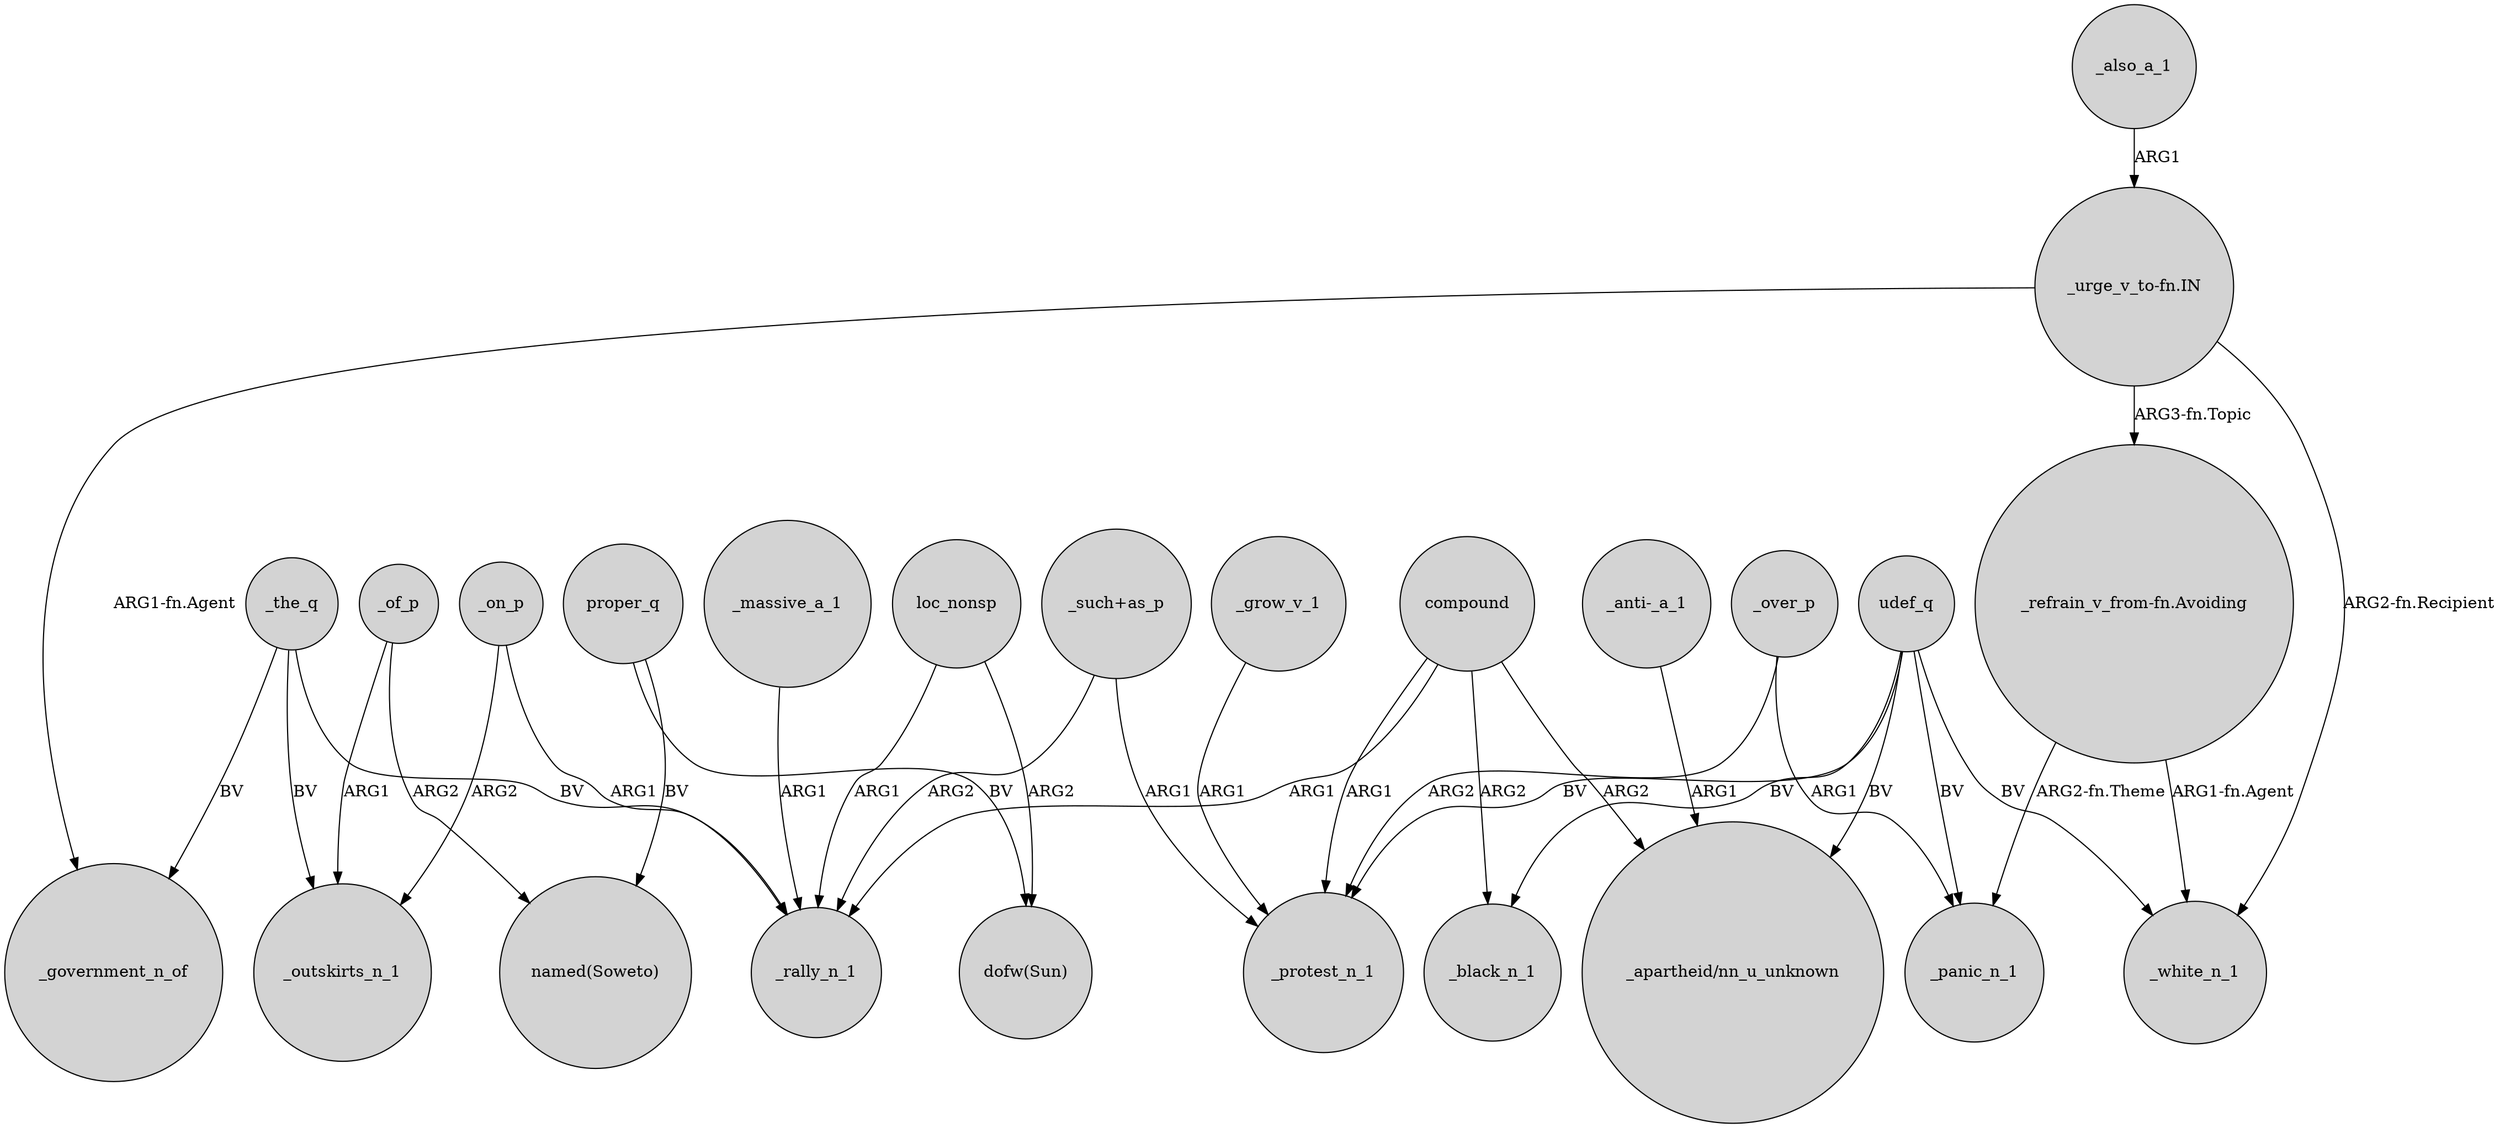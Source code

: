 digraph {
	node [shape=circle style=filled]
	_on_p -> _rally_n_1 [label=ARG1]
	_on_p -> _outskirts_n_1 [label=ARG2]
	_over_p -> _protest_n_1 [label=ARG2]
	_also_a_1 -> "_urge_v_to-fn.IN" [label=ARG1]
	udef_q -> _white_n_1 [label=BV]
	compound -> _rally_n_1 [label=ARG1]
	loc_nonsp -> "dofw(Sun)" [label=ARG2]
	"_refrain_v_from-fn.Avoiding" -> _panic_n_1 [label="ARG2-fn.Theme"]
	loc_nonsp -> _rally_n_1 [label=ARG1]
	proper_q -> "dofw(Sun)" [label=BV]
	"_urge_v_to-fn.IN" -> _government_n_of [label="ARG1-fn.Agent"]
	udef_q -> _protest_n_1 [label=BV]
	_massive_a_1 -> _rally_n_1 [label=ARG1]
	"_urge_v_to-fn.IN" -> _white_n_1 [label="ARG2-fn.Recipient"]
	_over_p -> _panic_n_1 [label=ARG1]
	udef_q -> _black_n_1 [label=BV]
	"_such+as_p" -> _protest_n_1 [label=ARG1]
	compound -> _black_n_1 [label=ARG2]
	"_refrain_v_from-fn.Avoiding" -> _white_n_1 [label="ARG1-fn.Agent"]
	"_urge_v_to-fn.IN" -> "_refrain_v_from-fn.Avoiding" [label="ARG3-fn.Topic"]
	"_anti-_a_1" -> "_apartheid/nn_u_unknown" [label=ARG1]
	proper_q -> "named(Soweto)" [label=BV]
	_the_q -> _government_n_of [label=BV]
	udef_q -> _panic_n_1 [label=BV]
	_of_p -> "named(Soweto)" [label=ARG2]
	_of_p -> _outskirts_n_1 [label=ARG1]
	_the_q -> _outskirts_n_1 [label=BV]
	"_such+as_p" -> _rally_n_1 [label=ARG2]
	_the_q -> _rally_n_1 [label=BV]
	udef_q -> "_apartheid/nn_u_unknown" [label=BV]
	compound -> _protest_n_1 [label=ARG1]
	compound -> "_apartheid/nn_u_unknown" [label=ARG2]
	_grow_v_1 -> _protest_n_1 [label=ARG1]
}
